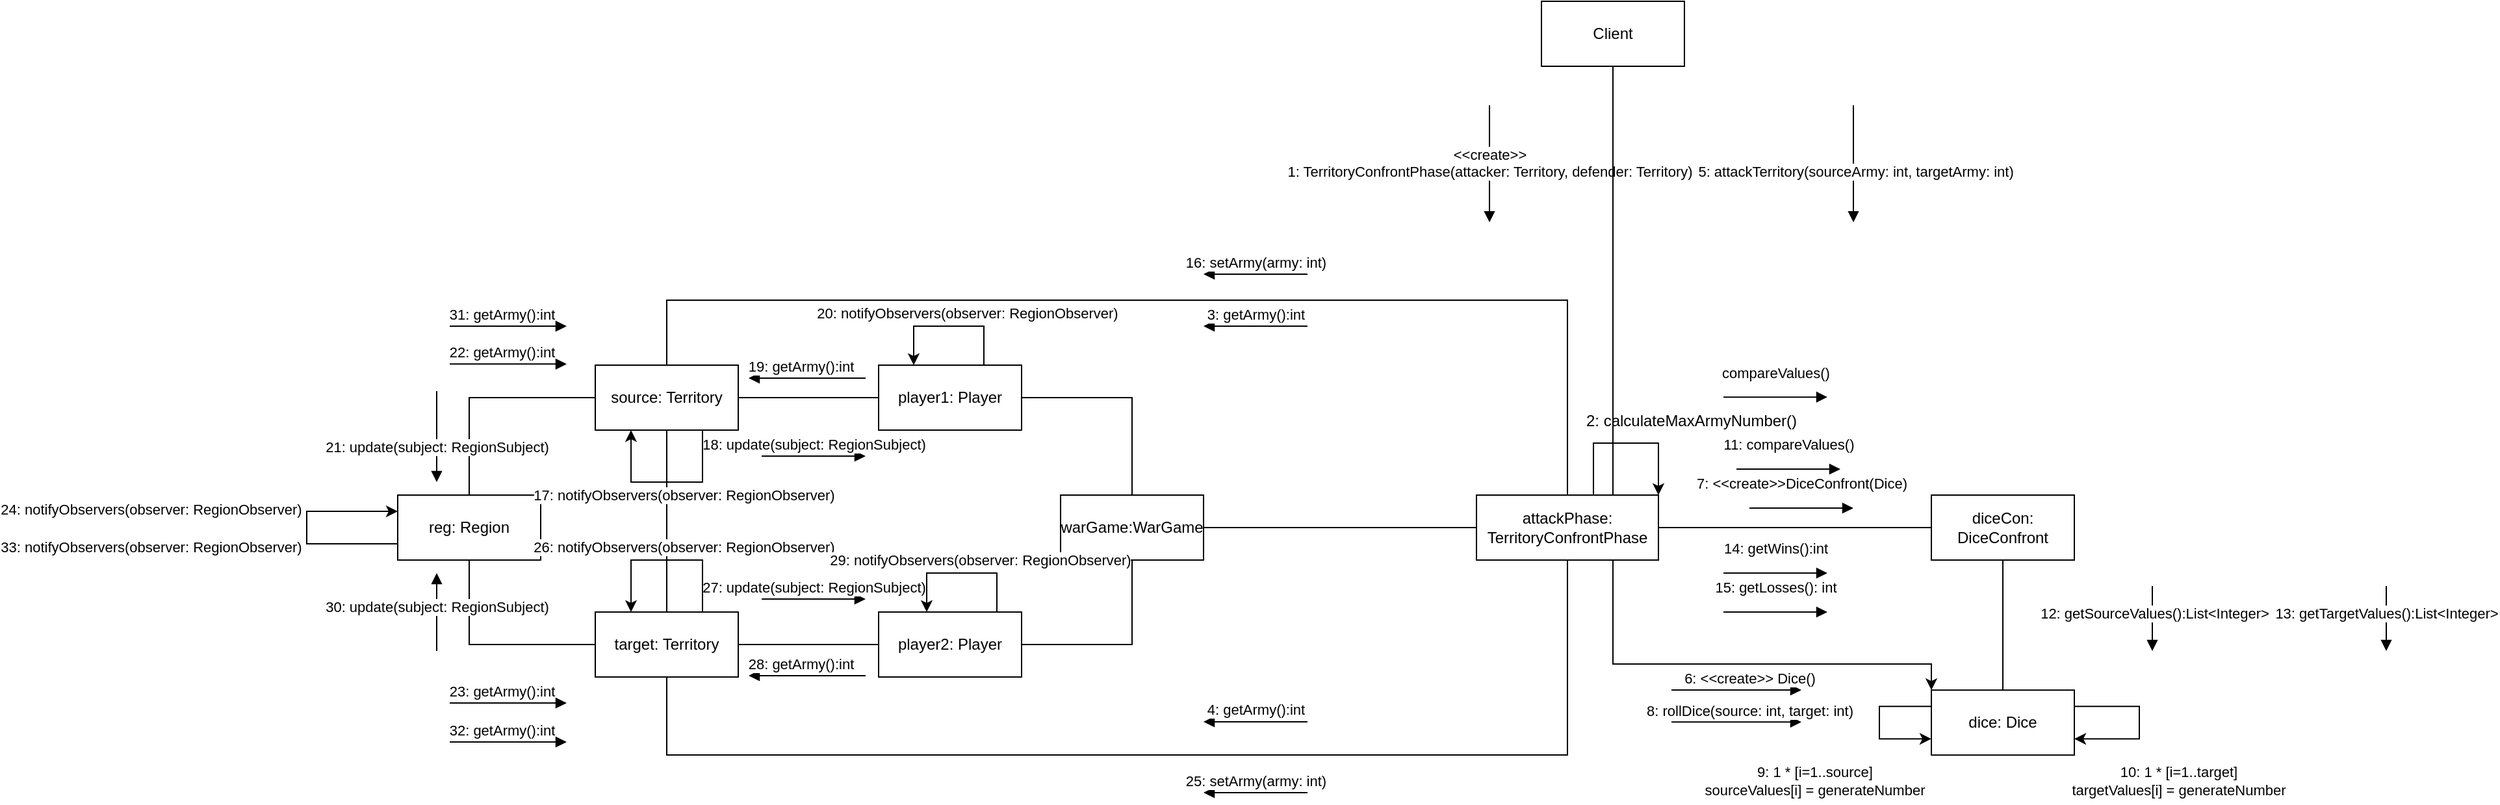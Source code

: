 <mxfile version="24.4.3" type="github">
  <diagram name="Page-1" id="929967ad-93f9-6ef4-fab6-5d389245f69c">
    <mxGraphModel dx="1738" dy="1013" grid="1" gridSize="10" guides="1" tooltips="1" connect="1" arrows="1" fold="1" page="1" pageScale="1.5" pageWidth="1169" pageHeight="826" background="none" math="0" shadow="0">
      <root>
        <mxCell id="0" style=";html=1;" />
        <mxCell id="1" style=";html=1;" parent="0" />
        <mxCell id="uKUIGhbXq-7t1j8THEdL-55" style="edgeStyle=orthogonalEdgeStyle;rounded=0;orthogonalLoop=1;jettySize=auto;html=1;entryX=1;entryY=0.5;entryDx=0;entryDy=0;exitX=0.5;exitY=0;exitDx=0;exitDy=0;endArrow=none;endFill=0;" edge="1" parent="1" source="uKUIGhbXq-7t1j8THEdL-57" target="uKUIGhbXq-7t1j8THEdL-62">
          <mxGeometry relative="1" as="geometry" />
        </mxCell>
        <mxCell id="uKUIGhbXq-7t1j8THEdL-56" style="edgeStyle=orthogonalEdgeStyle;rounded=0;orthogonalLoop=1;jettySize=auto;html=1;entryX=0;entryY=0.5;entryDx=0;entryDy=0;endArrow=none;endFill=0;" edge="1" parent="1" source="uKUIGhbXq-7t1j8THEdL-57" target="uKUIGhbXq-7t1j8THEdL-70">
          <mxGeometry relative="1" as="geometry" />
        </mxCell>
        <mxCell id="uKUIGhbXq-7t1j8THEdL-57" value="warGame:WarGame" style="html=1;whiteSpace=wrap;" vertex="1" parent="1">
          <mxGeometry x="1000" y="1010" width="110" height="50" as="geometry" />
        </mxCell>
        <mxCell id="uKUIGhbXq-7t1j8THEdL-58" style="edgeStyle=orthogonalEdgeStyle;rounded=0;orthogonalLoop=1;jettySize=auto;html=1;endArrow=none;endFill=0;entryX=0.5;entryY=1;entryDx=0;entryDy=0;exitX=1;exitY=0.5;exitDx=0;exitDy=0;" edge="1" parent="1" source="uKUIGhbXq-7t1j8THEdL-60" target="uKUIGhbXq-7t1j8THEdL-57">
          <mxGeometry relative="1" as="geometry" />
        </mxCell>
        <mxCell id="uKUIGhbXq-7t1j8THEdL-59" style="edgeStyle=orthogonalEdgeStyle;rounded=0;orthogonalLoop=1;jettySize=auto;html=1;entryX=0.5;entryY=1;entryDx=0;entryDy=0;endArrow=none;endFill=0;exitX=0.5;exitY=1;exitDx=0;exitDy=0;" edge="1" parent="1" source="uKUIGhbXq-7t1j8THEdL-66" target="uKUIGhbXq-7t1j8THEdL-70">
          <mxGeometry relative="1" as="geometry">
            <Array as="points">
              <mxPoint x="697" y="1210" />
              <mxPoint x="1390" y="1210" />
            </Array>
          </mxGeometry>
        </mxCell>
        <mxCell id="uKUIGhbXq-7t1j8THEdL-60" value="player2: Player" style="html=1;whiteSpace=wrap;" vertex="1" parent="1">
          <mxGeometry x="860" y="1100" width="110" height="50" as="geometry" />
        </mxCell>
        <mxCell id="uKUIGhbXq-7t1j8THEdL-61" style="edgeStyle=orthogonalEdgeStyle;rounded=0;orthogonalLoop=1;jettySize=auto;html=1;entryX=1;entryY=0.5;entryDx=0;entryDy=0;endArrow=none;endFill=0;" edge="1" parent="1" source="uKUIGhbXq-7t1j8THEdL-62" target="uKUIGhbXq-7t1j8THEdL-63">
          <mxGeometry relative="1" as="geometry" />
        </mxCell>
        <mxCell id="uKUIGhbXq-7t1j8THEdL-62" value="player1: Player" style="html=1;whiteSpace=wrap;" vertex="1" parent="1">
          <mxGeometry x="860" y="910" width="110" height="50" as="geometry" />
        </mxCell>
        <mxCell id="uKUIGhbXq-7t1j8THEdL-133" style="edgeStyle=orthogonalEdgeStyle;rounded=0;orthogonalLoop=1;jettySize=auto;html=1;entryX=0.5;entryY=0;entryDx=0;entryDy=0;endArrow=none;endFill=0;" edge="1" parent="1" source="uKUIGhbXq-7t1j8THEdL-63" target="uKUIGhbXq-7t1j8THEdL-66">
          <mxGeometry relative="1" as="geometry" />
        </mxCell>
        <mxCell id="uKUIGhbXq-7t1j8THEdL-63" value="source: Territory" style="html=1;whiteSpace=wrap;" vertex="1" parent="1">
          <mxGeometry x="642" y="910" width="110" height="50" as="geometry" />
        </mxCell>
        <mxCell id="uKUIGhbXq-7t1j8THEdL-64" style="edgeStyle=orthogonalEdgeStyle;rounded=0;orthogonalLoop=1;jettySize=auto;html=1;entryX=0.5;entryY=1;entryDx=0;entryDy=0;endArrow=none;endFill=0;" edge="1" parent="1" source="uKUIGhbXq-7t1j8THEdL-66" target="uKUIGhbXq-7t1j8THEdL-68">
          <mxGeometry relative="1" as="geometry" />
        </mxCell>
        <mxCell id="uKUIGhbXq-7t1j8THEdL-65" style="edgeStyle=orthogonalEdgeStyle;rounded=0;orthogonalLoop=1;jettySize=auto;html=1;entryX=0;entryY=0.5;entryDx=0;entryDy=0;endArrow=none;endFill=0;exitX=1;exitY=0.5;exitDx=0;exitDy=0;" edge="1" parent="1" source="uKUIGhbXq-7t1j8THEdL-66" target="uKUIGhbXq-7t1j8THEdL-60">
          <mxGeometry relative="1" as="geometry" />
        </mxCell>
        <mxCell id="uKUIGhbXq-7t1j8THEdL-66" value="target: Territory" style="html=1;whiteSpace=wrap;" vertex="1" parent="1">
          <mxGeometry x="642" y="1100" width="110" height="50" as="geometry" />
        </mxCell>
        <mxCell id="uKUIGhbXq-7t1j8THEdL-67" style="edgeStyle=orthogonalEdgeStyle;rounded=0;orthogonalLoop=1;jettySize=auto;html=1;entryX=0;entryY=0.5;entryDx=0;entryDy=0;exitX=0.5;exitY=0;exitDx=0;exitDy=0;endArrow=none;endFill=0;" edge="1" parent="1" source="uKUIGhbXq-7t1j8THEdL-68" target="uKUIGhbXq-7t1j8THEdL-63">
          <mxGeometry relative="1" as="geometry" />
        </mxCell>
        <mxCell id="uKUIGhbXq-7t1j8THEdL-68" value="reg: Region" style="html=1;whiteSpace=wrap;" vertex="1" parent="1">
          <mxGeometry x="490" y="1010" width="110" height="50" as="geometry" />
        </mxCell>
        <mxCell id="uKUIGhbXq-7t1j8THEdL-69" style="edgeStyle=orthogonalEdgeStyle;rounded=0;orthogonalLoop=1;jettySize=auto;html=1;endArrow=none;endFill=0;" edge="1" parent="1" source="uKUIGhbXq-7t1j8THEdL-70" target="uKUIGhbXq-7t1j8THEdL-72">
          <mxGeometry relative="1" as="geometry" />
        </mxCell>
        <mxCell id="uKUIGhbXq-7t1j8THEdL-76" style="edgeStyle=orthogonalEdgeStyle;rounded=0;orthogonalLoop=1;jettySize=auto;html=1;entryX=0.5;entryY=0;entryDx=0;entryDy=0;endArrow=none;endFill=0;" edge="1" parent="1" source="uKUIGhbXq-7t1j8THEdL-70" target="uKUIGhbXq-7t1j8THEdL-63">
          <mxGeometry relative="1" as="geometry">
            <Array as="points">
              <mxPoint x="1390" y="860" />
              <mxPoint x="697" y="860" />
            </Array>
          </mxGeometry>
        </mxCell>
        <mxCell id="uKUIGhbXq-7t1j8THEdL-138" style="edgeStyle=orthogonalEdgeStyle;rounded=0;orthogonalLoop=1;jettySize=auto;html=1;entryX=0;entryY=0;entryDx=0;entryDy=0;exitX=0.75;exitY=1;exitDx=0;exitDy=0;" edge="1" parent="1" source="uKUIGhbXq-7t1j8THEdL-70" target="uKUIGhbXq-7t1j8THEdL-73">
          <mxGeometry relative="1" as="geometry">
            <Array as="points">
              <mxPoint x="1425" y="1140" />
              <mxPoint x="1670" y="1140" />
            </Array>
          </mxGeometry>
        </mxCell>
        <mxCell id="uKUIGhbXq-7t1j8THEdL-70" value="&lt;blockquote&gt;attackPhase: TerritoryConfrontPhase&lt;/blockquote&gt;" style="html=1;whiteSpace=wrap;" vertex="1" parent="1">
          <mxGeometry x="1320" y="1010" width="140" height="50" as="geometry" />
        </mxCell>
        <mxCell id="uKUIGhbXq-7t1j8THEdL-71" style="edgeStyle=orthogonalEdgeStyle;rounded=0;orthogonalLoop=1;jettySize=auto;html=1;endArrow=none;endFill=0;" edge="1" parent="1" source="uKUIGhbXq-7t1j8THEdL-72" target="uKUIGhbXq-7t1j8THEdL-73">
          <mxGeometry relative="1" as="geometry" />
        </mxCell>
        <mxCell id="uKUIGhbXq-7t1j8THEdL-72" value="diceCon: DiceConfront" style="html=1;whiteSpace=wrap;" vertex="1" parent="1">
          <mxGeometry x="1670" y="1010" width="110" height="50" as="geometry" />
        </mxCell>
        <mxCell id="uKUIGhbXq-7t1j8THEdL-94" style="edgeStyle=orthogonalEdgeStyle;rounded=0;orthogonalLoop=1;jettySize=auto;html=1;exitX=0;exitY=0.25;exitDx=0;exitDy=0;entryX=0;entryY=0.75;entryDx=0;entryDy=0;" edge="1" parent="1" source="uKUIGhbXq-7t1j8THEdL-73" target="uKUIGhbXq-7t1j8THEdL-73">
          <mxGeometry relative="1" as="geometry">
            <mxPoint x="1530" y="1172.588" as="targetPoint" />
            <Array as="points">
              <mxPoint x="1630" y="1173" />
              <mxPoint x="1630" y="1197" />
            </Array>
          </mxGeometry>
        </mxCell>
        <mxCell id="uKUIGhbXq-7t1j8THEdL-95" value="9: 1 * [i=1..source]&lt;br&gt;&lt;div&gt;sourceValues[i] = generateNumber&lt;/div&gt;" style="edgeLabel;html=1;align=center;verticalAlign=middle;resizable=0;points=[];" vertex="1" connectable="0" parent="uKUIGhbXq-7t1j8THEdL-94">
          <mxGeometry x="-0.021" relative="1" as="geometry">
            <mxPoint x="-50" y="46" as="offset" />
          </mxGeometry>
        </mxCell>
        <mxCell id="uKUIGhbXq-7t1j8THEdL-73" value="dice: Dice" style="html=1;whiteSpace=wrap;" vertex="1" parent="1">
          <mxGeometry x="1670" y="1160.08" width="110" height="50" as="geometry" />
        </mxCell>
        <mxCell id="uKUIGhbXq-7t1j8THEdL-74" value="&lt;div&gt;&amp;lt;&amp;lt;create&amp;gt;&amp;gt;&lt;/div&gt;&lt;div&gt;1: TerritoryConfrontPhase(attacker: Territory, defender: Territory)&lt;br&gt;&lt;/div&gt;" style="html=1;verticalAlign=bottom;endArrow=block;curved=0;rounded=0;" edge="1" parent="1">
          <mxGeometry x="0.332" width="80" relative="1" as="geometry">
            <mxPoint x="1330" y="710" as="sourcePoint" />
            <mxPoint x="1330" y="800.08" as="targetPoint" />
            <mxPoint as="offset" />
          </mxGeometry>
        </mxCell>
        <mxCell id="uKUIGhbXq-7t1j8THEdL-82" style="edgeStyle=orthogonalEdgeStyle;rounded=0;orthogonalLoop=1;jettySize=auto;html=1;entryX=1;entryY=0;entryDx=0;entryDy=0;exitX=0.75;exitY=0;exitDx=0;exitDy=0;" edge="1" parent="1" source="uKUIGhbXq-7t1j8THEdL-70" target="uKUIGhbXq-7t1j8THEdL-70">
          <mxGeometry relative="1" as="geometry">
            <Array as="points">
              <mxPoint x="1410" y="1010" />
              <mxPoint x="1410" y="970" />
              <mxPoint x="1460" y="970" />
            </Array>
          </mxGeometry>
        </mxCell>
        <mxCell id="uKUIGhbXq-7t1j8THEdL-83" value="2: calculateMaxArmyNumber()" style="text;html=1;align=center;verticalAlign=middle;resizable=0;points=[];autosize=1;strokeColor=none;fillColor=none;" vertex="1" parent="1">
          <mxGeometry x="1390" y="938" width="190" height="30" as="geometry" />
        </mxCell>
        <mxCell id="uKUIGhbXq-7t1j8THEdL-85" value="7: &amp;lt;&amp;lt;create&amp;gt;&amp;gt;DiceConfront(Dice)" style="html=1;verticalAlign=bottom;endArrow=block;curved=0;rounded=0;" edge="1" parent="1">
          <mxGeometry y="10" width="80" relative="1" as="geometry">
            <mxPoint x="1530" y="1020" as="sourcePoint" />
            <mxPoint x="1610" y="1020" as="targetPoint" />
            <mxPoint as="offset" />
          </mxGeometry>
        </mxCell>
        <mxCell id="uKUIGhbXq-7t1j8THEdL-87" value="8: rollDice(source: int, target: int)" style="html=1;verticalAlign=bottom;endArrow=block;curved=0;rounded=0;" edge="1" parent="1">
          <mxGeometry x="0.2" width="80" relative="1" as="geometry">
            <mxPoint x="1470" y="1184.65" as="sourcePoint" />
            <mxPoint x="1570" y="1184.65" as="targetPoint" />
            <mxPoint as="offset" />
          </mxGeometry>
        </mxCell>
        <mxCell id="uKUIGhbXq-7t1j8THEdL-96" style="edgeStyle=orthogonalEdgeStyle;rounded=0;orthogonalLoop=1;jettySize=auto;html=1;exitX=1;exitY=0.25;exitDx=0;exitDy=0;entryX=1;entryY=0.75;entryDx=0;entryDy=0;" edge="1" parent="1" source="uKUIGhbXq-7t1j8THEdL-73" target="uKUIGhbXq-7t1j8THEdL-73">
          <mxGeometry relative="1" as="geometry">
            <Array as="points">
              <mxPoint x="1830" y="1173" />
              <mxPoint x="1830" y="1198" />
            </Array>
          </mxGeometry>
        </mxCell>
        <mxCell id="uKUIGhbXq-7t1j8THEdL-97" value="10: 1 * [i=1..target]&lt;br&gt;&lt;div&gt;targetValues[i] = generateNumber&lt;/div&gt;" style="edgeLabel;html=1;align=center;verticalAlign=middle;resizable=0;points=[];" vertex="1" connectable="0" parent="1">
          <mxGeometry x="1859.999" y="1229.997" as="geometry" />
        </mxCell>
        <mxCell id="uKUIGhbXq-7t1j8THEdL-98" value="&amp;nbsp;12: getSourceValues():List&amp;lt;Integer&amp;gt;" style="html=1;verticalAlign=bottom;endArrow=block;curved=0;rounded=0;" edge="1" parent="1">
          <mxGeometry x="0.2" width="80" relative="1" as="geometry">
            <mxPoint x="1840" y="1080" as="sourcePoint" />
            <mxPoint x="1840" y="1130" as="targetPoint" />
            <mxPoint as="offset" />
          </mxGeometry>
        </mxCell>
        <mxCell id="uKUIGhbXq-7t1j8THEdL-99" value="13: getTargetValues():List&amp;lt;Integer&amp;gt;" style="html=1;verticalAlign=bottom;endArrow=block;curved=0;rounded=0;" edge="1" parent="1">
          <mxGeometry x="0.2" width="80" relative="1" as="geometry">
            <mxPoint x="2020" y="1080" as="sourcePoint" />
            <mxPoint x="2020" y="1130" as="targetPoint" />
            <mxPoint as="offset" />
          </mxGeometry>
        </mxCell>
        <mxCell id="uKUIGhbXq-7t1j8THEdL-100" value="16: setArmy(army: int)" style="html=1;verticalAlign=bottom;endArrow=none;curved=0;rounded=0;startArrow=block;startFill=1;endFill=0;" edge="1" parent="1">
          <mxGeometry width="80" relative="1" as="geometry">
            <mxPoint x="1110" y="840" as="sourcePoint" />
            <mxPoint x="1190" y="840" as="targetPoint" />
          </mxGeometry>
        </mxCell>
        <mxCell id="uKUIGhbXq-7t1j8THEdL-101" value="25: setArmy(army: int)" style="html=1;verticalAlign=bottom;endArrow=none;curved=0;rounded=0;startArrow=block;startFill=1;endFill=0;" edge="1" parent="1">
          <mxGeometry width="80" relative="1" as="geometry">
            <mxPoint x="1110" y="1239" as="sourcePoint" />
            <mxPoint x="1190" y="1239" as="targetPoint" />
          </mxGeometry>
        </mxCell>
        <mxCell id="uKUIGhbXq-7t1j8THEdL-103" style="edgeStyle=orthogonalEdgeStyle;rounded=0;orthogonalLoop=1;jettySize=auto;html=1;exitX=0.75;exitY=0;exitDx=0;exitDy=0;entryX=0.25;entryY=0;entryDx=0;entryDy=0;" edge="1" parent="1" source="uKUIGhbXq-7t1j8THEdL-66" target="uKUIGhbXq-7t1j8THEdL-66">
          <mxGeometry relative="1" as="geometry">
            <Array as="points">
              <mxPoint x="724" y="1060" />
              <mxPoint x="670" y="1060" />
            </Array>
          </mxGeometry>
        </mxCell>
        <mxCell id="uKUIGhbXq-7t1j8THEdL-104" value="26: notifyObservers(observer: RegionObserver)" style="edgeLabel;html=1;align=center;verticalAlign=middle;resizable=0;points=[];" vertex="1" connectable="0" parent="uKUIGhbXq-7t1j8THEdL-103">
          <mxGeometry x="0.099" y="-1" relative="1" as="geometry">
            <mxPoint x="19" y="-9" as="offset" />
          </mxGeometry>
        </mxCell>
        <mxCell id="uKUIGhbXq-7t1j8THEdL-105" value="27: update(subject: RegionSubject)" style="html=1;verticalAlign=bottom;endArrow=block;curved=0;rounded=0;" edge="1" parent="1">
          <mxGeometry width="80" relative="1" as="geometry">
            <mxPoint x="770" y="1090" as="sourcePoint" />
            <mxPoint x="850" y="1090" as="targetPoint" />
          </mxGeometry>
        </mxCell>
        <mxCell id="uKUIGhbXq-7t1j8THEdL-107" value="30: update(subject: RegionSubject)" style="html=1;verticalAlign=bottom;endArrow=block;curved=0;rounded=0;" edge="1" parent="1">
          <mxGeometry x="-0.143" width="80" relative="1" as="geometry">
            <mxPoint x="520" y="1130" as="sourcePoint" />
            <mxPoint x="520" y="1070" as="targetPoint" />
            <mxPoint as="offset" />
          </mxGeometry>
        </mxCell>
        <mxCell id="uKUIGhbXq-7t1j8THEdL-108" style="edgeStyle=orthogonalEdgeStyle;rounded=0;orthogonalLoop=1;jettySize=auto;html=1;exitX=0.75;exitY=1;exitDx=0;exitDy=0;entryX=0.25;entryY=1;entryDx=0;entryDy=0;" edge="1" parent="1" source="uKUIGhbXq-7t1j8THEdL-63" target="uKUIGhbXq-7t1j8THEdL-63">
          <mxGeometry relative="1" as="geometry">
            <mxPoint x="724.5" y="1040" as="sourcePoint" />
            <mxPoint x="669.5" y="1040" as="targetPoint" />
            <Array as="points">
              <mxPoint x="724" y="1000" />
              <mxPoint x="670" y="1000" />
            </Array>
          </mxGeometry>
        </mxCell>
        <mxCell id="uKUIGhbXq-7t1j8THEdL-109" value="17: notifyObservers(observer: RegionObserver)" style="edgeLabel;html=1;align=center;verticalAlign=middle;resizable=0;points=[];" vertex="1" connectable="0" parent="uKUIGhbXq-7t1j8THEdL-108">
          <mxGeometry x="0.099" y="-1" relative="1" as="geometry">
            <mxPoint x="19" y="11" as="offset" />
          </mxGeometry>
        </mxCell>
        <mxCell id="uKUIGhbXq-7t1j8THEdL-110" value="21: update(subject: RegionSubject)" style="html=1;verticalAlign=bottom;endArrow=block;curved=0;rounded=0;" edge="1" parent="1">
          <mxGeometry x="0.474" width="80" relative="1" as="geometry">
            <mxPoint x="520" y="930" as="sourcePoint" />
            <mxPoint x="520" y="1000" as="targetPoint" />
            <mxPoint as="offset" />
          </mxGeometry>
        </mxCell>
        <mxCell id="uKUIGhbXq-7t1j8THEdL-111" value="18: update(subject: RegionSubject)" style="html=1;verticalAlign=bottom;endArrow=block;curved=0;rounded=0;" edge="1" parent="1">
          <mxGeometry width="80" relative="1" as="geometry">
            <mxPoint x="770" y="980" as="sourcePoint" />
            <mxPoint x="850" y="980" as="targetPoint" />
          </mxGeometry>
        </mxCell>
        <mxCell id="uKUIGhbXq-7t1j8THEdL-112" value="3: getArmy():int" style="html=1;verticalAlign=bottom;endArrow=none;curved=0;rounded=0;startArrow=block;startFill=1;endFill=0;" edge="1" parent="1">
          <mxGeometry width="80" relative="1" as="geometry">
            <mxPoint x="1110" y="880" as="sourcePoint" />
            <mxPoint x="1190" y="880" as="targetPoint" />
          </mxGeometry>
        </mxCell>
        <mxCell id="uKUIGhbXq-7t1j8THEdL-113" value="4: getArmy():int" style="html=1;verticalAlign=bottom;endArrow=none;curved=0;rounded=0;startArrow=block;startFill=1;endFill=0;" edge="1" parent="1">
          <mxGeometry width="80" relative="1" as="geometry">
            <mxPoint x="1110" y="1184.45" as="sourcePoint" />
            <mxPoint x="1190" y="1184.45" as="targetPoint" />
          </mxGeometry>
        </mxCell>
        <mxCell id="uKUIGhbXq-7t1j8THEdL-116" style="edgeStyle=orthogonalEdgeStyle;rounded=0;orthogonalLoop=1;jettySize=auto;html=1;exitX=0;exitY=0.75;exitDx=0;exitDy=0;entryX=0;entryY=0.25;entryDx=0;entryDy=0;" edge="1" parent="1" source="uKUIGhbXq-7t1j8THEdL-68" target="uKUIGhbXq-7t1j8THEdL-68">
          <mxGeometry relative="1" as="geometry">
            <Array as="points">
              <mxPoint x="420" y="1047" />
              <mxPoint x="420" y="1023" />
            </Array>
          </mxGeometry>
        </mxCell>
        <mxCell id="uKUIGhbXq-7t1j8THEdL-120" value="24: notifyObservers(observer: RegionObserver)" style="edgeLabel;html=1;align=center;verticalAlign=middle;resizable=0;points=[];" vertex="1" connectable="0" parent="uKUIGhbXq-7t1j8THEdL-116">
          <mxGeometry x="-0.021" y="1" relative="1" as="geometry">
            <mxPoint x="-119" y="-16" as="offset" />
          </mxGeometry>
        </mxCell>
        <mxCell id="uKUIGhbXq-7t1j8THEdL-121" value="23: getArmy():int" style="html=1;verticalAlign=bottom;endArrow=none;curved=0;rounded=0;startArrow=block;startFill=1;endFill=0;" edge="1" parent="1">
          <mxGeometry x="0.111" width="80" relative="1" as="geometry">
            <mxPoint x="620" y="1170" as="sourcePoint" />
            <mxPoint x="530" y="1170" as="targetPoint" />
            <mxPoint as="offset" />
          </mxGeometry>
        </mxCell>
        <mxCell id="uKUIGhbXq-7t1j8THEdL-122" value="22: getArmy():int" style="html=1;verticalAlign=bottom;endArrow=none;curved=0;rounded=0;startArrow=block;startFill=1;endFill=0;" edge="1" parent="1">
          <mxGeometry x="0.111" width="80" relative="1" as="geometry">
            <mxPoint x="620" y="909.13" as="sourcePoint" />
            <mxPoint x="530" y="909.13" as="targetPoint" />
            <mxPoint as="offset" />
          </mxGeometry>
        </mxCell>
        <mxCell id="uKUIGhbXq-7t1j8THEdL-123" style="edgeStyle=orthogonalEdgeStyle;rounded=0;orthogonalLoop=1;jettySize=auto;html=1;exitX=0.75;exitY=0;exitDx=0;exitDy=0;entryX=0.25;entryY=0;entryDx=0;entryDy=0;" edge="1" parent="1">
          <mxGeometry relative="1" as="geometry">
            <mxPoint x="952" y="1100" as="sourcePoint" />
            <mxPoint x="897" y="1100" as="targetPoint" />
            <Array as="points">
              <mxPoint x="951" y="1070" />
              <mxPoint x="897" y="1070" />
            </Array>
          </mxGeometry>
        </mxCell>
        <mxCell id="uKUIGhbXq-7t1j8THEdL-124" value="29: notifyObservers(observer: RegionObserver)" style="edgeLabel;html=1;align=center;verticalAlign=middle;resizable=0;points=[];" vertex="1" connectable="0" parent="uKUIGhbXq-7t1j8THEdL-123">
          <mxGeometry x="0.099" y="-1" relative="1" as="geometry">
            <mxPoint x="19" y="-9" as="offset" />
          </mxGeometry>
        </mxCell>
        <mxCell id="uKUIGhbXq-7t1j8THEdL-125" style="edgeStyle=orthogonalEdgeStyle;rounded=0;orthogonalLoop=1;jettySize=auto;html=1;exitX=0.75;exitY=0;exitDx=0;exitDy=0;entryX=0.25;entryY=0;entryDx=0;entryDy=0;" edge="1" parent="1">
          <mxGeometry relative="1" as="geometry">
            <mxPoint x="942" y="910" as="sourcePoint" />
            <mxPoint x="887" y="910" as="targetPoint" />
            <Array as="points">
              <mxPoint x="941" y="880" />
              <mxPoint x="887" y="880" />
            </Array>
          </mxGeometry>
        </mxCell>
        <mxCell id="uKUIGhbXq-7t1j8THEdL-126" value="20: notifyObservers(observer: RegionObserver)" style="edgeLabel;html=1;align=center;verticalAlign=middle;resizable=0;points=[];" vertex="1" connectable="0" parent="uKUIGhbXq-7t1j8THEdL-125">
          <mxGeometry x="0.099" y="-1" relative="1" as="geometry">
            <mxPoint x="19" y="-9" as="offset" />
          </mxGeometry>
        </mxCell>
        <mxCell id="uKUIGhbXq-7t1j8THEdL-127" value="28: getArmy():int" style="html=1;verticalAlign=bottom;endArrow=block;curved=0;rounded=0;startArrow=none;startFill=0;endFill=1;" edge="1" parent="1">
          <mxGeometry x="0.111" width="80" relative="1" as="geometry">
            <mxPoint x="850" y="1148.95" as="sourcePoint" />
            <mxPoint x="760" y="1148.95" as="targetPoint" />
            <mxPoint as="offset" />
          </mxGeometry>
        </mxCell>
        <mxCell id="uKUIGhbXq-7t1j8THEdL-128" value="19: getArmy():int" style="html=1;verticalAlign=bottom;endArrow=block;curved=0;rounded=0;startArrow=none;startFill=0;endFill=1;" edge="1" parent="1">
          <mxGeometry x="0.111" width="80" relative="1" as="geometry">
            <mxPoint x="850" y="920" as="sourcePoint" />
            <mxPoint x="760" y="920" as="targetPoint" />
            <mxPoint as="offset" />
          </mxGeometry>
        </mxCell>
        <mxCell id="uKUIGhbXq-7t1j8THEdL-129" value="33: notifyObservers(observer: RegionObserver)" style="edgeLabel;html=1;align=center;verticalAlign=middle;resizable=0;points=[];" vertex="1" connectable="0" parent="1">
          <mxGeometry x="300.003" y="1049.998" as="geometry" />
        </mxCell>
        <mxCell id="uKUIGhbXq-7t1j8THEdL-130" value="32: getArmy():int" style="html=1;verticalAlign=bottom;endArrow=none;curved=0;rounded=0;startArrow=block;startFill=1;endFill=0;" edge="1" parent="1">
          <mxGeometry x="0.111" width="80" relative="1" as="geometry">
            <mxPoint x="620" y="1200" as="sourcePoint" />
            <mxPoint x="530" y="1200" as="targetPoint" />
            <mxPoint as="offset" />
          </mxGeometry>
        </mxCell>
        <mxCell id="uKUIGhbXq-7t1j8THEdL-131" value="31: getArmy():int" style="html=1;verticalAlign=bottom;endArrow=none;curved=0;rounded=0;startArrow=block;startFill=1;endFill=0;" edge="1" parent="1">
          <mxGeometry x="0.111" width="80" relative="1" as="geometry">
            <mxPoint x="620" y="880" as="sourcePoint" />
            <mxPoint x="530" y="880" as="targetPoint" />
            <mxPoint as="offset" />
          </mxGeometry>
        </mxCell>
        <mxCell id="uKUIGhbXq-7t1j8THEdL-134" value="14: getWins():int" style="html=1;verticalAlign=bottom;endArrow=block;curved=0;rounded=0;" edge="1" parent="1">
          <mxGeometry y="10" width="80" relative="1" as="geometry">
            <mxPoint x="1510" y="1070" as="sourcePoint" />
            <mxPoint x="1590" y="1070" as="targetPoint" />
            <mxPoint as="offset" />
          </mxGeometry>
        </mxCell>
        <mxCell id="uKUIGhbXq-7t1j8THEdL-135" value="15: getLosses(): int" style="html=1;verticalAlign=bottom;endArrow=block;curved=0;rounded=0;" edge="1" parent="1">
          <mxGeometry y="10" width="80" relative="1" as="geometry">
            <mxPoint x="1510" y="1100" as="sourcePoint" />
            <mxPoint x="1590" y="1100" as="targetPoint" />
            <mxPoint as="offset" />
          </mxGeometry>
        </mxCell>
        <mxCell id="uKUIGhbXq-7t1j8THEdL-140" value="compareValues()" style="html=1;verticalAlign=bottom;endArrow=block;curved=0;rounded=0;" edge="1" parent="1">
          <mxGeometry y="10" width="80" relative="1" as="geometry">
            <mxPoint x="1510" y="934.57" as="sourcePoint" />
            <mxPoint x="1590" y="934.57" as="targetPoint" />
            <mxPoint as="offset" />
          </mxGeometry>
        </mxCell>
        <mxCell id="uKUIGhbXq-7t1j8THEdL-142" value="6: &amp;lt;&amp;lt;create&amp;gt;&amp;gt; Dice()" style="html=1;verticalAlign=bottom;endArrow=block;curved=0;rounded=0;" edge="1" parent="1">
          <mxGeometry x="0.2" width="80" relative="1" as="geometry">
            <mxPoint x="1470" y="1160" as="sourcePoint" />
            <mxPoint x="1570" y="1160" as="targetPoint" />
            <mxPoint as="offset" />
          </mxGeometry>
        </mxCell>
        <mxCell id="uKUIGhbXq-7t1j8THEdL-144" style="edgeStyle=orthogonalEdgeStyle;rounded=0;orthogonalLoop=1;jettySize=auto;html=1;entryX=0.75;entryY=0;entryDx=0;entryDy=0;endArrow=none;endFill=0;" edge="1" parent="1" source="uKUIGhbXq-7t1j8THEdL-143" target="uKUIGhbXq-7t1j8THEdL-70">
          <mxGeometry relative="1" as="geometry" />
        </mxCell>
        <mxCell id="uKUIGhbXq-7t1j8THEdL-143" value="Client" style="html=1;whiteSpace=wrap;" vertex="1" parent="1">
          <mxGeometry x="1370" y="630" width="110" height="50" as="geometry" />
        </mxCell>
        <mxCell id="uKUIGhbXq-7t1j8THEdL-145" value="&amp;nbsp;5: attackTerritory(sourceArmy: int, targetArmy: int)" style="html=1;verticalAlign=bottom;endArrow=block;curved=0;rounded=0;" edge="1" parent="1">
          <mxGeometry x="0.332" width="80" relative="1" as="geometry">
            <mxPoint x="1610" y="710" as="sourcePoint" />
            <mxPoint x="1610" y="800.08" as="targetPoint" />
            <mxPoint as="offset" />
          </mxGeometry>
        </mxCell>
        <mxCell id="uKUIGhbXq-7t1j8THEdL-146" value="11: compareValues()" style="html=1;verticalAlign=bottom;endArrow=block;curved=0;rounded=0;" edge="1" parent="1">
          <mxGeometry y="10" width="80" relative="1" as="geometry">
            <mxPoint x="1520" y="990" as="sourcePoint" />
            <mxPoint x="1600" y="990" as="targetPoint" />
            <mxPoint as="offset" />
          </mxGeometry>
        </mxCell>
      </root>
    </mxGraphModel>
  </diagram>
</mxfile>
